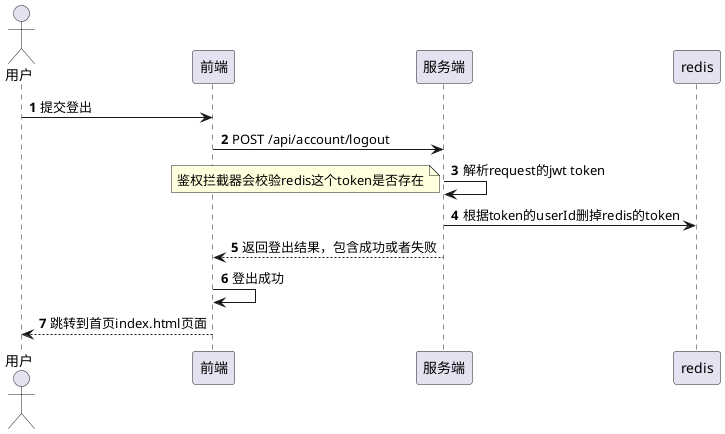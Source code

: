 @startuml
'https://plantuml.com/sequence-diagram

autonumber

actor 用户 as user

participant 前端 as frontend
participant 服务端 as server

user -> frontend: 提交登出
frontend -> server: POST /api/account/logout
server -> server: 解析request的jwt token
note left
鉴权拦截器会校验redis这个token是否存在
end note

server -> redis: 根据token的userId删掉redis的token
server --> frontend: 返回登出结果，包含成功或者失败
frontend -> frontend: 登出成功
frontend --> user: 跳转到首页index.html页面

@enduml